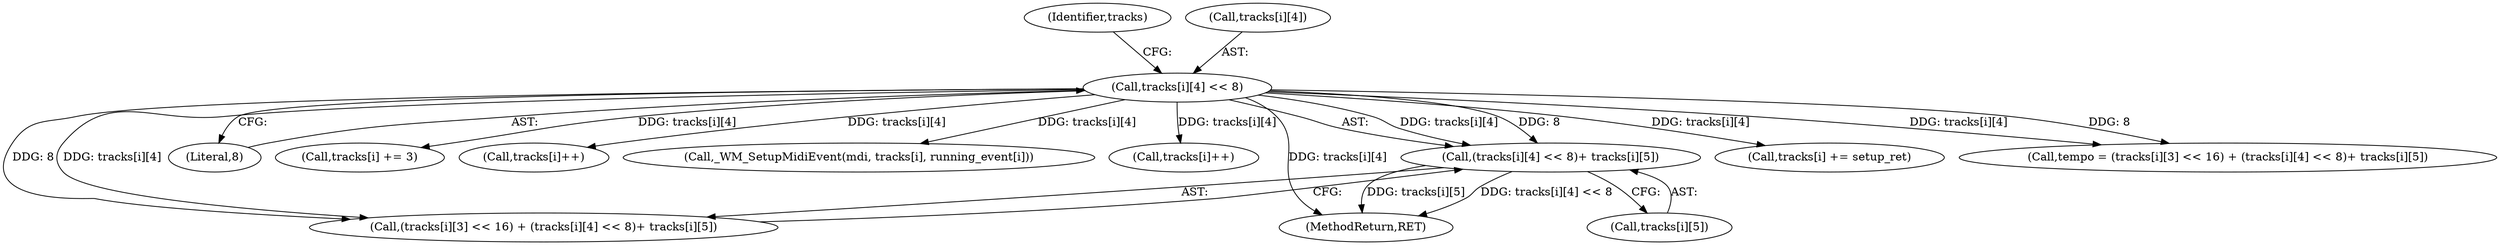 digraph "0_wildmidi_660b513d99bced8783a4a5984ac2f742c74ebbdd_1@array" {
"1000902" [label="(Call,(tracks[i][4] << 8)+ tracks[i][5])"];
"1000903" [label="(Call,tracks[i][4] << 8)"];
"1000902" [label="(Call,(tracks[i][4] << 8)+ tracks[i][5])"];
"1000909" [label="(Literal,8)"];
"1000860" [label="(Call,tracks[i] += 3)"];
"1000957" [label="(Call,tracks[i]++)"];
"1000912" [label="(Identifier,tracks)"];
"1000763" [label="(Call,_WM_SetupMidiEvent(mdi, tracks[i], running_event[i]))"];
"1000910" [label="(Call,tracks[i][5])"];
"1000983" [label="(Call,tracks[i]++)"];
"1001435" [label="(MethodReturn,RET)"];
"1000904" [label="(Call,tracks[i][4])"];
"1000903" [label="(Call,tracks[i][4] << 8)"];
"1000894" [label="(Call,(tracks[i][3] << 16) + (tracks[i][4] << 8)+ tracks[i][5])"];
"1000926" [label="(Call,tracks[i] += setup_ret)"];
"1000892" [label="(Call,tempo = (tracks[i][3] << 16) + (tracks[i][4] << 8)+ tracks[i][5])"];
"1000902" -> "1000894"  [label="AST: "];
"1000902" -> "1000910"  [label="CFG: "];
"1000903" -> "1000902"  [label="AST: "];
"1000910" -> "1000902"  [label="AST: "];
"1000894" -> "1000902"  [label="CFG: "];
"1000902" -> "1001435"  [label="DDG: tracks[i][5]"];
"1000902" -> "1001435"  [label="DDG: tracks[i][4] << 8"];
"1000903" -> "1000902"  [label="DDG: tracks[i][4]"];
"1000903" -> "1000902"  [label="DDG: 8"];
"1000903" -> "1000909"  [label="CFG: "];
"1000904" -> "1000903"  [label="AST: "];
"1000909" -> "1000903"  [label="AST: "];
"1000912" -> "1000903"  [label="CFG: "];
"1000903" -> "1001435"  [label="DDG: tracks[i][4]"];
"1000903" -> "1000763"  [label="DDG: tracks[i][4]"];
"1000903" -> "1000860"  [label="DDG: tracks[i][4]"];
"1000903" -> "1000892"  [label="DDG: tracks[i][4]"];
"1000903" -> "1000892"  [label="DDG: 8"];
"1000903" -> "1000894"  [label="DDG: tracks[i][4]"];
"1000903" -> "1000894"  [label="DDG: 8"];
"1000903" -> "1000926"  [label="DDG: tracks[i][4]"];
"1000903" -> "1000957"  [label="DDG: tracks[i][4]"];
"1000903" -> "1000983"  [label="DDG: tracks[i][4]"];
}
